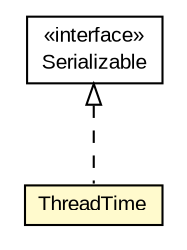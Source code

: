 #!/usr/local/bin/dot
#
# Class diagram 
# Generated by UMLGraph version R5_6-24-gf6e263 (http://www.umlgraph.org/)
#

digraph G {
	edge [fontname="arial",fontsize=10,labelfontname="arial",labelfontsize=10];
	node [fontname="arial",fontsize=10,shape=plaintext];
	nodesep=0.25;
	ranksep=0.5;
	// org.miloss.fgsms.services.interfaces.dataaccessservice.ThreadTime
	c1196018 [label=<<table title="org.miloss.fgsms.services.interfaces.dataaccessservice.ThreadTime" border="0" cellborder="1" cellspacing="0" cellpadding="2" port="p" bgcolor="lemonChiffon" href="./ThreadTime.html">
		<tr><td><table border="0" cellspacing="0" cellpadding="1">
<tr><td align="center" balign="center"> ThreadTime </td></tr>
		</table></td></tr>
		</table>>, URL="./ThreadTime.html", fontname="arial", fontcolor="black", fontsize=10.0];
	//org.miloss.fgsms.services.interfaces.dataaccessservice.ThreadTime implements java.io.Serializable
	c1196955:p -> c1196018:p [dir=back,arrowtail=empty,style=dashed];
	// java.io.Serializable
	c1196955 [label=<<table title="java.io.Serializable" border="0" cellborder="1" cellspacing="0" cellpadding="2" port="p" href="http://java.sun.com/j2se/1.4.2/docs/api/java/io/Serializable.html">
		<tr><td><table border="0" cellspacing="0" cellpadding="1">
<tr><td align="center" balign="center"> &#171;interface&#187; </td></tr>
<tr><td align="center" balign="center"> Serializable </td></tr>
		</table></td></tr>
		</table>>, URL="http://java.sun.com/j2se/1.4.2/docs/api/java/io/Serializable.html", fontname="arial", fontcolor="black", fontsize=10.0];
}

